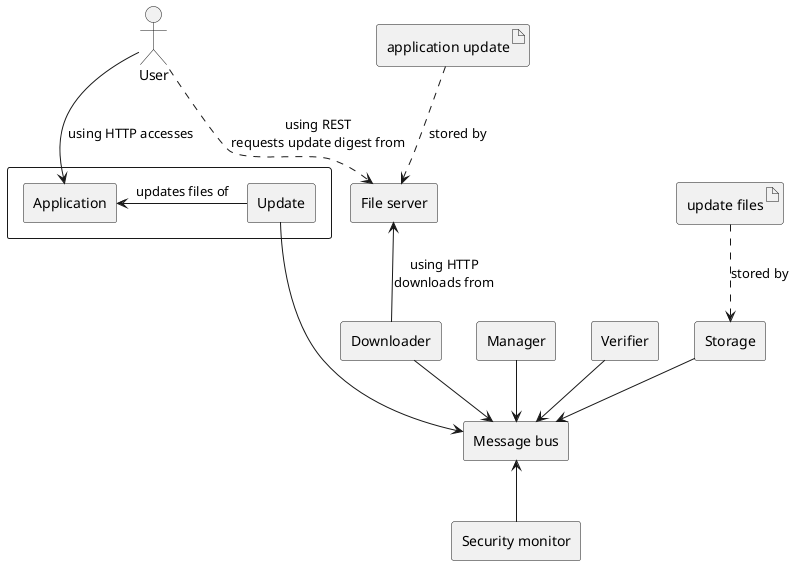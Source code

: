 @startuml


rectangle {
    rectangle Update
    rectangle Application
}

:User: --> Application: using HTTP accesses
Application <- Update: updates files of

rectangle Manager
rectangle "File server" as server
rectangle Downloader as downloader
rectangle Verifier
rectangle Storage
rectangle "Message bus" as kafka
rectangle "Security monitor" as monitor
artifact "application update" as update
artifact "update files" as updates

update ..> server: stored by
:User: ..> server: using REST\nrequests update digest from
downloader -up-> server: using HTTP\ndownloads from
updates ..> Storage: stored by

Update -down-> kafka
downloader -down-> kafka
Storage -down-> kafka
Manager -down-> kafka
Verifier -down-> kafka
monitor -up-> kafka


@enduml